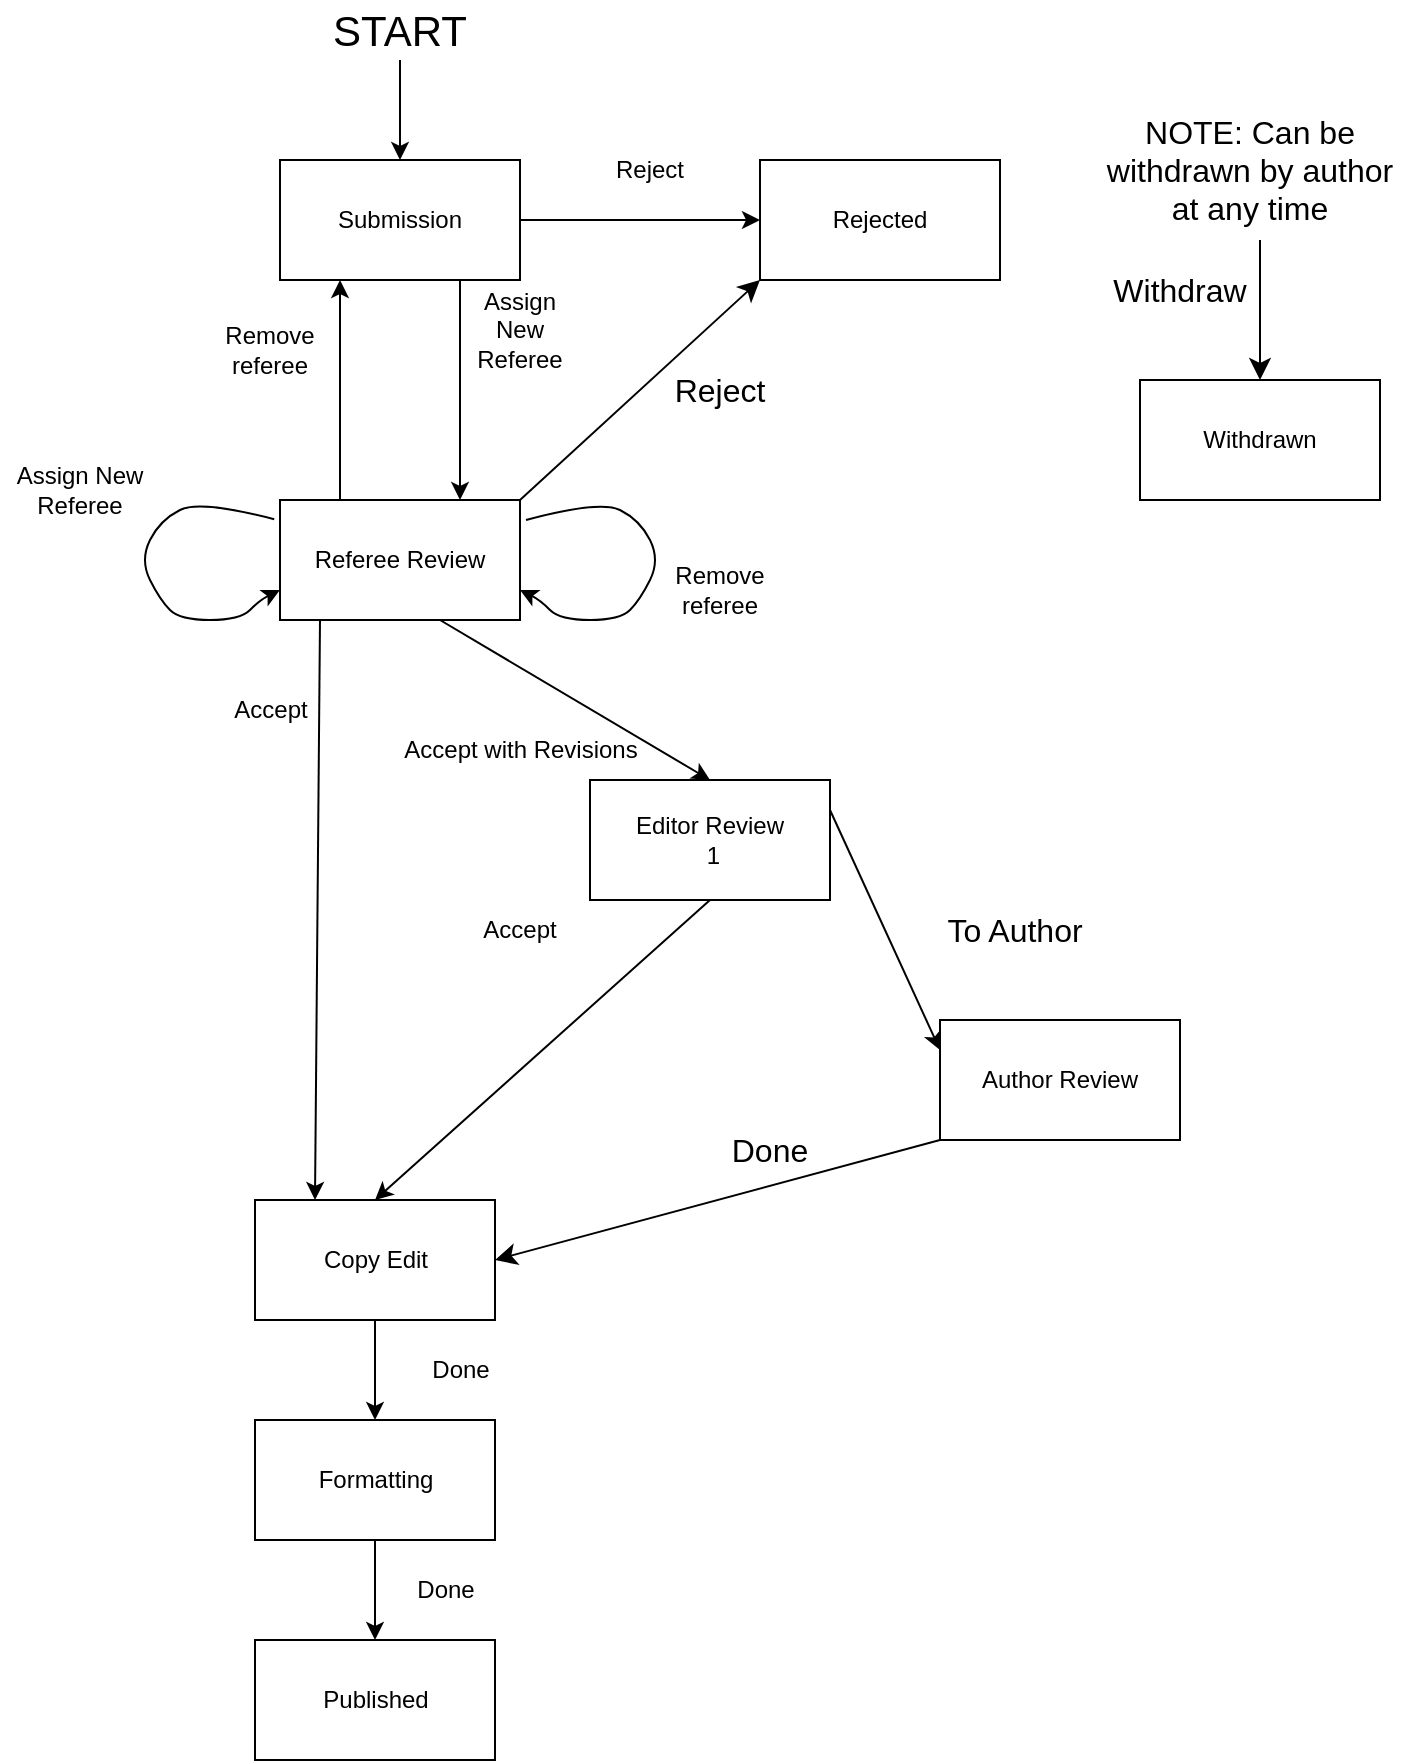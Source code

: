 <mxfile version="24.7.6">
  <diagram name="Page-1" id="7_K7G_3U0OY0bki0tsQh">
    <mxGraphModel dx="1279" dy="688" grid="1" gridSize="10" guides="1" tooltips="1" connect="1" arrows="1" fold="1" page="1" pageScale="1" pageWidth="850" pageHeight="1100" math="0" shadow="0">
      <root>
        <mxCell id="0" />
        <mxCell id="1" parent="0" />
        <mxCell id="09A-JP3xDa8nmG2qiV9P-45" value="Referee Review" style="rounded=0;whiteSpace=wrap;html=1;" parent="1" vertex="1">
          <mxGeometry x="270" y="410" width="120" height="60" as="geometry" />
        </mxCell>
        <mxCell id="09A-JP3xDa8nmG2qiV9P-47" value="&lt;div&gt;Editor Review&lt;/div&gt;&amp;nbsp;1" style="rounded=0;whiteSpace=wrap;html=1;" parent="1" vertex="1">
          <mxGeometry x="425" y="550" width="120" height="60" as="geometry" />
        </mxCell>
        <mxCell id="09A-JP3xDa8nmG2qiV9P-48" value="" style="endArrow=classic;html=1;rounded=0;exitX=0.25;exitY=1;exitDx=0;exitDy=0;entryX=0.25;entryY=0;entryDx=0;entryDy=0;" parent="1" target="09A-JP3xDa8nmG2qiV9P-77" edge="1">
          <mxGeometry width="50" height="50" relative="1" as="geometry">
            <mxPoint x="290" y="470" as="sourcePoint" />
            <mxPoint x="300" y="520" as="targetPoint" />
          </mxGeometry>
        </mxCell>
        <mxCell id="09A-JP3xDa8nmG2qiV9P-49" value="" style="endArrow=classic;html=1;rounded=0;entryX=0.5;entryY=0;entryDx=0;entryDy=0;exitX=0.75;exitY=1;exitDx=0;exitDy=0;" parent="1" target="09A-JP3xDa8nmG2qiV9P-47" edge="1">
          <mxGeometry width="50" height="50" relative="1" as="geometry">
            <mxPoint x="350" y="470" as="sourcePoint" />
            <mxPoint x="300" y="520" as="targetPoint" />
          </mxGeometry>
        </mxCell>
        <mxCell id="09A-JP3xDa8nmG2qiV9P-50" value="Accept with Revisions" style="text;html=1;align=center;verticalAlign=middle;resizable=0;points=[];autosize=1;strokeColor=none;fillColor=none;" parent="1" vertex="1">
          <mxGeometry x="320" y="520" width="140" height="30" as="geometry" />
        </mxCell>
        <mxCell id="09A-JP3xDa8nmG2qiV9P-51" value="&lt;div&gt;Accept&lt;/div&gt;" style="text;html=1;align=center;verticalAlign=middle;resizable=0;points=[];autosize=1;strokeColor=none;fillColor=none;" parent="1" vertex="1">
          <mxGeometry x="235" y="500" width="60" height="30" as="geometry" />
        </mxCell>
        <mxCell id="09A-JP3xDa8nmG2qiV9P-52" value="Author Review" style="rounded=0;whiteSpace=wrap;html=1;" parent="1" vertex="1">
          <mxGeometry x="600" y="670" width="120" height="60" as="geometry" />
        </mxCell>
        <mxCell id="09A-JP3xDa8nmG2qiV9P-53" value="" style="endArrow=classic;html=1;rounded=0;entryX=0;entryY=0.25;entryDx=0;entryDy=0;exitX=1;exitY=0.25;exitDx=0;exitDy=0;" parent="1" source="09A-JP3xDa8nmG2qiV9P-47" target="09A-JP3xDa8nmG2qiV9P-52" edge="1">
          <mxGeometry width="50" height="50" relative="1" as="geometry">
            <mxPoint x="550" y="570" as="sourcePoint" />
            <mxPoint x="572.5" y="735" as="targetPoint" />
          </mxGeometry>
        </mxCell>
        <mxCell id="09A-JP3xDa8nmG2qiV9P-59" value="" style="curved=1;endArrow=classic;html=1;rounded=0;exitX=-0.024;exitY=0.16;exitDx=0;exitDy=0;entryX=0;entryY=0.75;entryDx=0;entryDy=0;exitPerimeter=0;" parent="1" source="09A-JP3xDa8nmG2qiV9P-45" target="09A-JP3xDa8nmG2qiV9P-45" edge="1">
          <mxGeometry width="50" height="50" relative="1" as="geometry">
            <mxPoint x="260" y="425" as="sourcePoint" />
            <mxPoint x="250" y="460" as="targetPoint" />
            <Array as="points">
              <mxPoint x="230" y="410" />
              <mxPoint x="210" y="420" />
              <mxPoint x="200" y="440" />
              <mxPoint x="210" y="460" />
              <mxPoint x="220" y="470" />
              <mxPoint x="250" y="470" />
              <mxPoint x="260" y="460" />
            </Array>
          </mxGeometry>
        </mxCell>
        <mxCell id="09A-JP3xDa8nmG2qiV9P-60" value="Assign New Referee" style="text;html=1;align=center;verticalAlign=middle;whiteSpace=wrap;rounded=0;" parent="1" vertex="1">
          <mxGeometry x="130" y="390" width="80" height="30" as="geometry" />
        </mxCell>
        <mxCell id="09A-JP3xDa8nmG2qiV9P-61" style="edgeStyle=orthogonalEdgeStyle;rounded=0;orthogonalLoop=1;jettySize=auto;html=1;entryX=0;entryY=0.5;entryDx=0;entryDy=0;" parent="1" source="09A-JP3xDa8nmG2qiV9P-63" target="09A-JP3xDa8nmG2qiV9P-64" edge="1">
          <mxGeometry relative="1" as="geometry" />
        </mxCell>
        <mxCell id="09A-JP3xDa8nmG2qiV9P-63" value="&lt;div&gt;Submission&lt;/div&gt;" style="rounded=0;whiteSpace=wrap;html=1;" parent="1" vertex="1">
          <mxGeometry x="270" y="240" width="120" height="60" as="geometry" />
        </mxCell>
        <mxCell id="09A-JP3xDa8nmG2qiV9P-64" value="Rejected" style="rounded=0;whiteSpace=wrap;html=1;" parent="1" vertex="1">
          <mxGeometry x="510" y="240" width="120" height="60" as="geometry" />
        </mxCell>
        <mxCell id="09A-JP3xDa8nmG2qiV9P-65" value="&lt;div&gt;Reject&lt;/div&gt;" style="text;html=1;align=center;verticalAlign=middle;whiteSpace=wrap;rounded=0;" parent="1" vertex="1">
          <mxGeometry x="425" y="230" width="60" height="30" as="geometry" />
        </mxCell>
        <mxCell id="09A-JP3xDa8nmG2qiV9P-68" value="" style="endArrow=classic;html=1;rounded=0;exitX=0.75;exitY=1;exitDx=0;exitDy=0;entryX=0.75;entryY=0;entryDx=0;entryDy=0;" parent="1" target="09A-JP3xDa8nmG2qiV9P-45" edge="1">
          <mxGeometry width="50" height="50" relative="1" as="geometry">
            <mxPoint x="360.003" y="300" as="sourcePoint" />
            <mxPoint x="330" y="330" as="targetPoint" />
          </mxGeometry>
        </mxCell>
        <mxCell id="09A-JP3xDa8nmG2qiV9P-69" value="" style="endArrow=classic;html=1;rounded=0;exitX=0.25;exitY=0;exitDx=0;exitDy=0;entryX=0.25;entryY=1;entryDx=0;entryDy=0;" parent="1" source="09A-JP3xDa8nmG2qiV9P-45" edge="1">
          <mxGeometry width="50" height="50" relative="1" as="geometry">
            <mxPoint x="280" y="380" as="sourcePoint" />
            <mxPoint x="300.003" y="300" as="targetPoint" />
          </mxGeometry>
        </mxCell>
        <mxCell id="09A-JP3xDa8nmG2qiV9P-70" value="Assign New Referee" style="text;html=1;align=center;verticalAlign=middle;whiteSpace=wrap;rounded=0;" parent="1" vertex="1">
          <mxGeometry x="360" y="310" width="60" height="30" as="geometry" />
        </mxCell>
        <mxCell id="09A-JP3xDa8nmG2qiV9P-71" value="Remove referee" style="text;html=1;align=center;verticalAlign=middle;whiteSpace=wrap;rounded=0;" parent="1" vertex="1">
          <mxGeometry x="230" y="310" width="70" height="50" as="geometry" />
        </mxCell>
        <mxCell id="09A-JP3xDa8nmG2qiV9P-73" value="&lt;div&gt;Remove referee&lt;/div&gt;" style="text;html=1;align=center;verticalAlign=middle;whiteSpace=wrap;rounded=0;" parent="1" vertex="1">
          <mxGeometry x="460" y="440" width="60" height="30" as="geometry" />
        </mxCell>
        <mxCell id="09A-JP3xDa8nmG2qiV9P-81" style="edgeStyle=orthogonalEdgeStyle;rounded=0;orthogonalLoop=1;jettySize=auto;html=1;entryX=0.5;entryY=0;entryDx=0;entryDy=0;" parent="1" source="09A-JP3xDa8nmG2qiV9P-77" target="09A-JP3xDa8nmG2qiV9P-78" edge="1">
          <mxGeometry relative="1" as="geometry" />
        </mxCell>
        <mxCell id="09A-JP3xDa8nmG2qiV9P-77" value="Copy Edit" style="rounded=0;whiteSpace=wrap;html=1;" parent="1" vertex="1">
          <mxGeometry x="257.5" y="760" width="120" height="60" as="geometry" />
        </mxCell>
        <mxCell id="09A-JP3xDa8nmG2qiV9P-82" style="edgeStyle=orthogonalEdgeStyle;rounded=0;orthogonalLoop=1;jettySize=auto;html=1;entryX=0.5;entryY=0;entryDx=0;entryDy=0;" parent="1" source="09A-JP3xDa8nmG2qiV9P-78" target="09A-JP3xDa8nmG2qiV9P-79" edge="1">
          <mxGeometry relative="1" as="geometry" />
        </mxCell>
        <mxCell id="09A-JP3xDa8nmG2qiV9P-78" value="Formatting" style="rounded=0;whiteSpace=wrap;html=1;" parent="1" vertex="1">
          <mxGeometry x="257.5" y="870" width="120" height="60" as="geometry" />
        </mxCell>
        <mxCell id="09A-JP3xDa8nmG2qiV9P-79" value="Published" style="rounded=0;whiteSpace=wrap;html=1;" parent="1" vertex="1">
          <mxGeometry x="257.5" y="980" width="120" height="60" as="geometry" />
        </mxCell>
        <mxCell id="09A-JP3xDa8nmG2qiV9P-80" value="" style="endArrow=classic;html=1;rounded=0;exitX=0.5;exitY=1;exitDx=0;exitDy=0;entryX=0.5;entryY=0;entryDx=0;entryDy=0;" parent="1" source="09A-JP3xDa8nmG2qiV9P-47" target="09A-JP3xDa8nmG2qiV9P-77" edge="1">
          <mxGeometry width="50" height="50" relative="1" as="geometry">
            <mxPoint x="300" y="700" as="sourcePoint" />
            <mxPoint x="350" y="650" as="targetPoint" />
          </mxGeometry>
        </mxCell>
        <mxCell id="09A-JP3xDa8nmG2qiV9P-83" value="Accept" style="text;html=1;align=center;verticalAlign=middle;whiteSpace=wrap;rounded=0;" parent="1" vertex="1">
          <mxGeometry x="360" y="610" width="60" height="30" as="geometry" />
        </mxCell>
        <mxCell id="09A-JP3xDa8nmG2qiV9P-84" value="Done" style="text;html=1;align=center;verticalAlign=middle;whiteSpace=wrap;rounded=0;" parent="1" vertex="1">
          <mxGeometry x="317.5" y="830" width="85" height="30" as="geometry" />
        </mxCell>
        <mxCell id="09A-JP3xDa8nmG2qiV9P-85" value="Done" style="text;html=1;align=center;verticalAlign=middle;whiteSpace=wrap;rounded=0;" parent="1" vertex="1">
          <mxGeometry x="322.5" y="940" width="60" height="30" as="geometry" />
        </mxCell>
        <mxCell id="09A-JP3xDa8nmG2qiV9P-86" value="" style="endArrow=classic;html=1;rounded=0;entryX=0.5;entryY=0;entryDx=0;entryDy=0;" parent="1" target="09A-JP3xDa8nmG2qiV9P-63" edge="1">
          <mxGeometry width="50" height="50" relative="1" as="geometry">
            <mxPoint x="330" y="190" as="sourcePoint" />
            <mxPoint x="500" y="320" as="targetPoint" />
          </mxGeometry>
        </mxCell>
        <mxCell id="09A-JP3xDa8nmG2qiV9P-87" value="&lt;font style=&quot;font-size: 21px;&quot;&gt;START&lt;/font&gt;" style="text;html=1;align=center;verticalAlign=middle;whiteSpace=wrap;rounded=0;" parent="1" vertex="1">
          <mxGeometry x="300" y="160" width="60" height="30" as="geometry" />
        </mxCell>
        <mxCell id="DtQsqpp4EfN9RSJbQ2dv-1" value="" style="curved=1;endArrow=classic;html=1;rounded=0;exitX=-0.024;exitY=0.16;exitDx=0;exitDy=0;entryX=0;entryY=0.75;entryDx=0;entryDy=0;exitPerimeter=0;" parent="1" edge="1">
          <mxGeometry width="50" height="50" relative="1" as="geometry">
            <mxPoint x="393" y="420" as="sourcePoint" />
            <mxPoint x="390" y="455" as="targetPoint" />
            <Array as="points">
              <mxPoint x="430" y="410" />
              <mxPoint x="450" y="420" />
              <mxPoint x="460" y="440" />
              <mxPoint x="450" y="460" />
              <mxPoint x="440" y="470" />
              <mxPoint x="410" y="470" />
              <mxPoint x="400" y="460" />
            </Array>
          </mxGeometry>
        </mxCell>
        <mxCell id="DtQsqpp4EfN9RSJbQ2dv-3" value="" style="endArrow=classic;html=1;rounded=0;fontSize=12;startSize=8;endSize=8;curved=1;" parent="1" edge="1">
          <mxGeometry width="50" height="50" relative="1" as="geometry">
            <mxPoint x="760" y="280" as="sourcePoint" />
            <mxPoint x="760" y="350" as="targetPoint" />
          </mxGeometry>
        </mxCell>
        <mxCell id="DtQsqpp4EfN9RSJbQ2dv-4" value="Withdrawn" style="rounded=0;whiteSpace=wrap;html=1;" parent="1" vertex="1">
          <mxGeometry x="700" y="350" width="120" height="60" as="geometry" />
        </mxCell>
        <mxCell id="DtQsqpp4EfN9RSJbQ2dv-5" value="" style="endArrow=classic;html=1;rounded=0;fontSize=12;startSize=8;endSize=8;curved=1;entryX=0;entryY=1;entryDx=0;entryDy=0;" parent="1" target="09A-JP3xDa8nmG2qiV9P-64" edge="1">
          <mxGeometry width="50" height="50" relative="1" as="geometry">
            <mxPoint x="390" y="410" as="sourcePoint" />
            <mxPoint x="440" y="360" as="targetPoint" />
          </mxGeometry>
        </mxCell>
        <mxCell id="DtQsqpp4EfN9RSJbQ2dv-6" value="Reject" style="text;html=1;align=center;verticalAlign=middle;whiteSpace=wrap;rounded=0;fontSize=16;" parent="1" vertex="1">
          <mxGeometry x="460" y="340" width="60" height="30" as="geometry" />
        </mxCell>
        <mxCell id="DtQsqpp4EfN9RSJbQ2dv-7" value="NOTE: Can be withdrawn by author at any time" style="text;html=1;align=center;verticalAlign=middle;whiteSpace=wrap;rounded=0;fontSize=16;" parent="1" vertex="1">
          <mxGeometry x="680" y="230" width="150" height="30" as="geometry" />
        </mxCell>
        <mxCell id="DtQsqpp4EfN9RSJbQ2dv-8" value="Withdraw" style="text;html=1;align=center;verticalAlign=middle;whiteSpace=wrap;rounded=0;fontSize=16;" parent="1" vertex="1">
          <mxGeometry x="690" y="290" width="60" height="30" as="geometry" />
        </mxCell>
        <mxCell id="C8S9KQKwGPh0tyJV1ZS8-3" value="To Author" style="text;html=1;align=center;verticalAlign=middle;whiteSpace=wrap;rounded=0;fontSize=16;" vertex="1" parent="1">
          <mxGeometry x="585" y="610" width="105" height="30" as="geometry" />
        </mxCell>
        <mxCell id="C8S9KQKwGPh0tyJV1ZS8-6" value="" style="endArrow=classic;html=1;rounded=0;fontSize=12;startSize=8;endSize=8;curved=1;exitX=0;exitY=1;exitDx=0;exitDy=0;entryX=1;entryY=0.5;entryDx=0;entryDy=0;" edge="1" parent="1" source="09A-JP3xDa8nmG2qiV9P-52" target="09A-JP3xDa8nmG2qiV9P-77">
          <mxGeometry width="50" height="50" relative="1" as="geometry">
            <mxPoint x="600" y="790" as="sourcePoint" />
            <mxPoint x="760" y="770" as="targetPoint" />
          </mxGeometry>
        </mxCell>
        <mxCell id="C8S9KQKwGPh0tyJV1ZS8-7" value="&lt;div&gt;Done&lt;/div&gt;" style="text;html=1;align=center;verticalAlign=middle;whiteSpace=wrap;rounded=0;fontSize=16;" vertex="1" parent="1">
          <mxGeometry x="485" y="720" width="60" height="30" as="geometry" />
        </mxCell>
      </root>
    </mxGraphModel>
  </diagram>
</mxfile>
